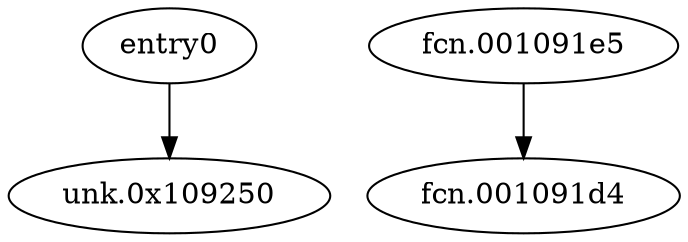 digraph code {
  "0x00108680" [label="entry0"];
  "0x00108680" -> "0x00109250";
  "0x00109250" [label="unk.0x109250"];
  "0x001091e5" [label="fcn.001091e5"];
  "0x001091e5" -> "0x001091d4";
  "0x001091d4" [label="fcn.001091d4"];
}